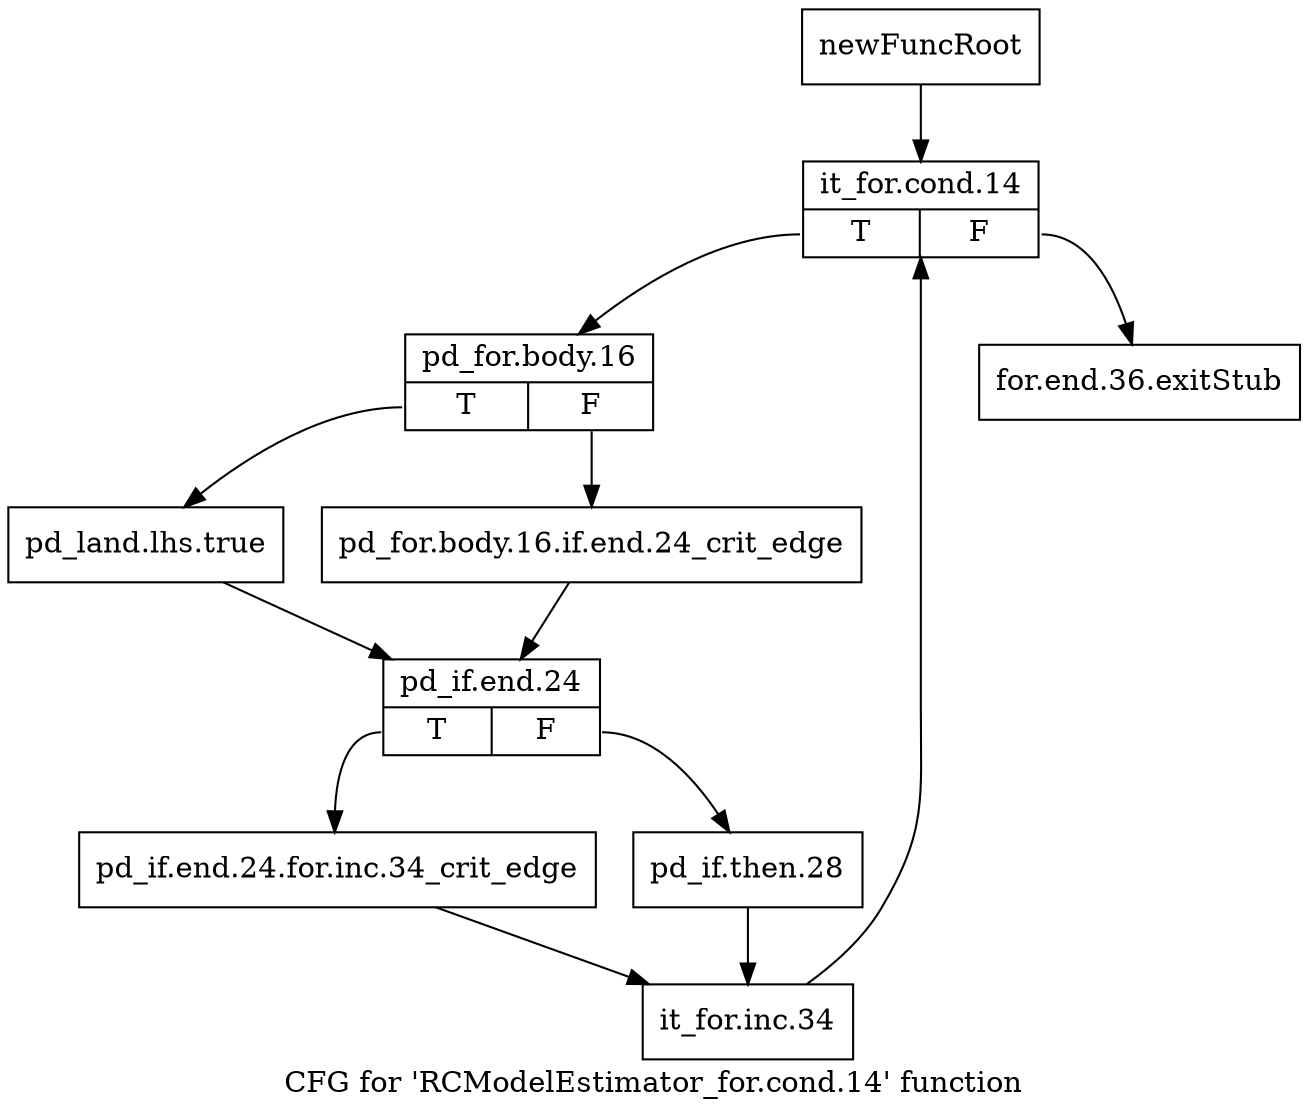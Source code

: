 digraph "CFG for 'RCModelEstimator_for.cond.14' function" {
	label="CFG for 'RCModelEstimator_for.cond.14' function";

	Node0x2813b70 [shape=record,label="{newFuncRoot}"];
	Node0x2813b70 -> Node0x2813c10;
	Node0x2813bc0 [shape=record,label="{for.end.36.exitStub}"];
	Node0x2813c10 [shape=record,label="{it_for.cond.14|{<s0>T|<s1>F}}"];
	Node0x2813c10:s0 -> Node0x2813c60;
	Node0x2813c10:s1 -> Node0x2813bc0;
	Node0x2813c60 [shape=record,label="{pd_for.body.16|{<s0>T|<s1>F}}"];
	Node0x2813c60:s0 -> Node0x2813d00;
	Node0x2813c60:s1 -> Node0x2813cb0;
	Node0x2813cb0 [shape=record,label="{pd_for.body.16.if.end.24_crit_edge}"];
	Node0x2813cb0 -> Node0x2813d50;
	Node0x2813d00 [shape=record,label="{pd_land.lhs.true}"];
	Node0x2813d00 -> Node0x2813d50;
	Node0x2813d50 [shape=record,label="{pd_if.end.24|{<s0>T|<s1>F}}"];
	Node0x2813d50:s0 -> Node0x2814680;
	Node0x2813d50:s1 -> Node0x2813da0;
	Node0x2813da0 [shape=record,label="{pd_if.then.28}"];
	Node0x2813da0 -> Node0x28146d0;
	Node0x2814680 [shape=record,label="{pd_if.end.24.for.inc.34_crit_edge}"];
	Node0x2814680 -> Node0x28146d0;
	Node0x28146d0 [shape=record,label="{it_for.inc.34}"];
	Node0x28146d0 -> Node0x2813c10;
}
